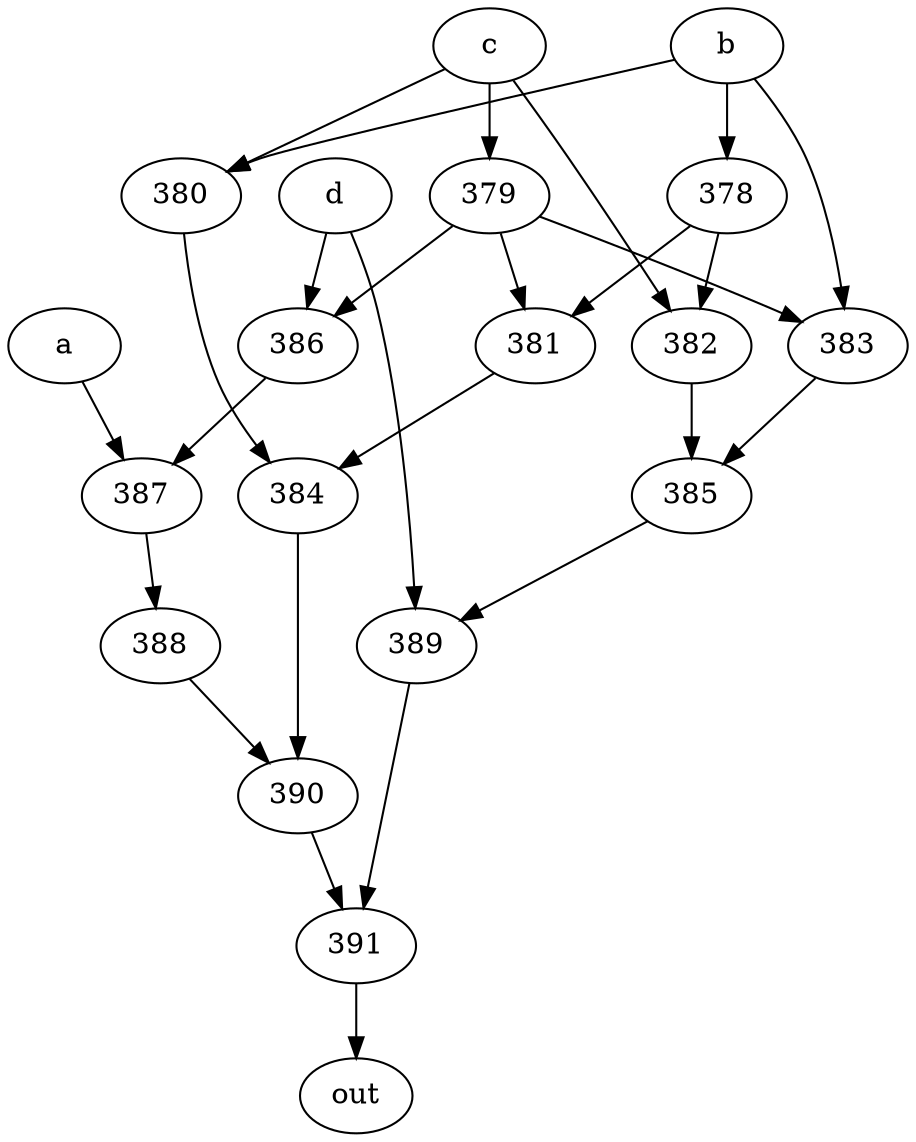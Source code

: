 strict digraph "" {
	391 -> out;
	a -> 387;
	387 -> 388;
	388 -> 390;
	b -> 378;
	b -> 380;
	b -> 383;
	378 -> 381;
	378 -> 382;
	380 -> 384;
	383 -> 385;
	381 -> 384;
	382 -> 385;
	384 -> 390;
	385 -> 389;
	c -> 380;
	c -> 382;
	c -> 379;
	379 -> 383;
	379 -> 381;
	379 -> 386;
	386 -> 387;
	d -> 386;
	d -> 389;
	389 -> 391;
	390 -> 391;
}
